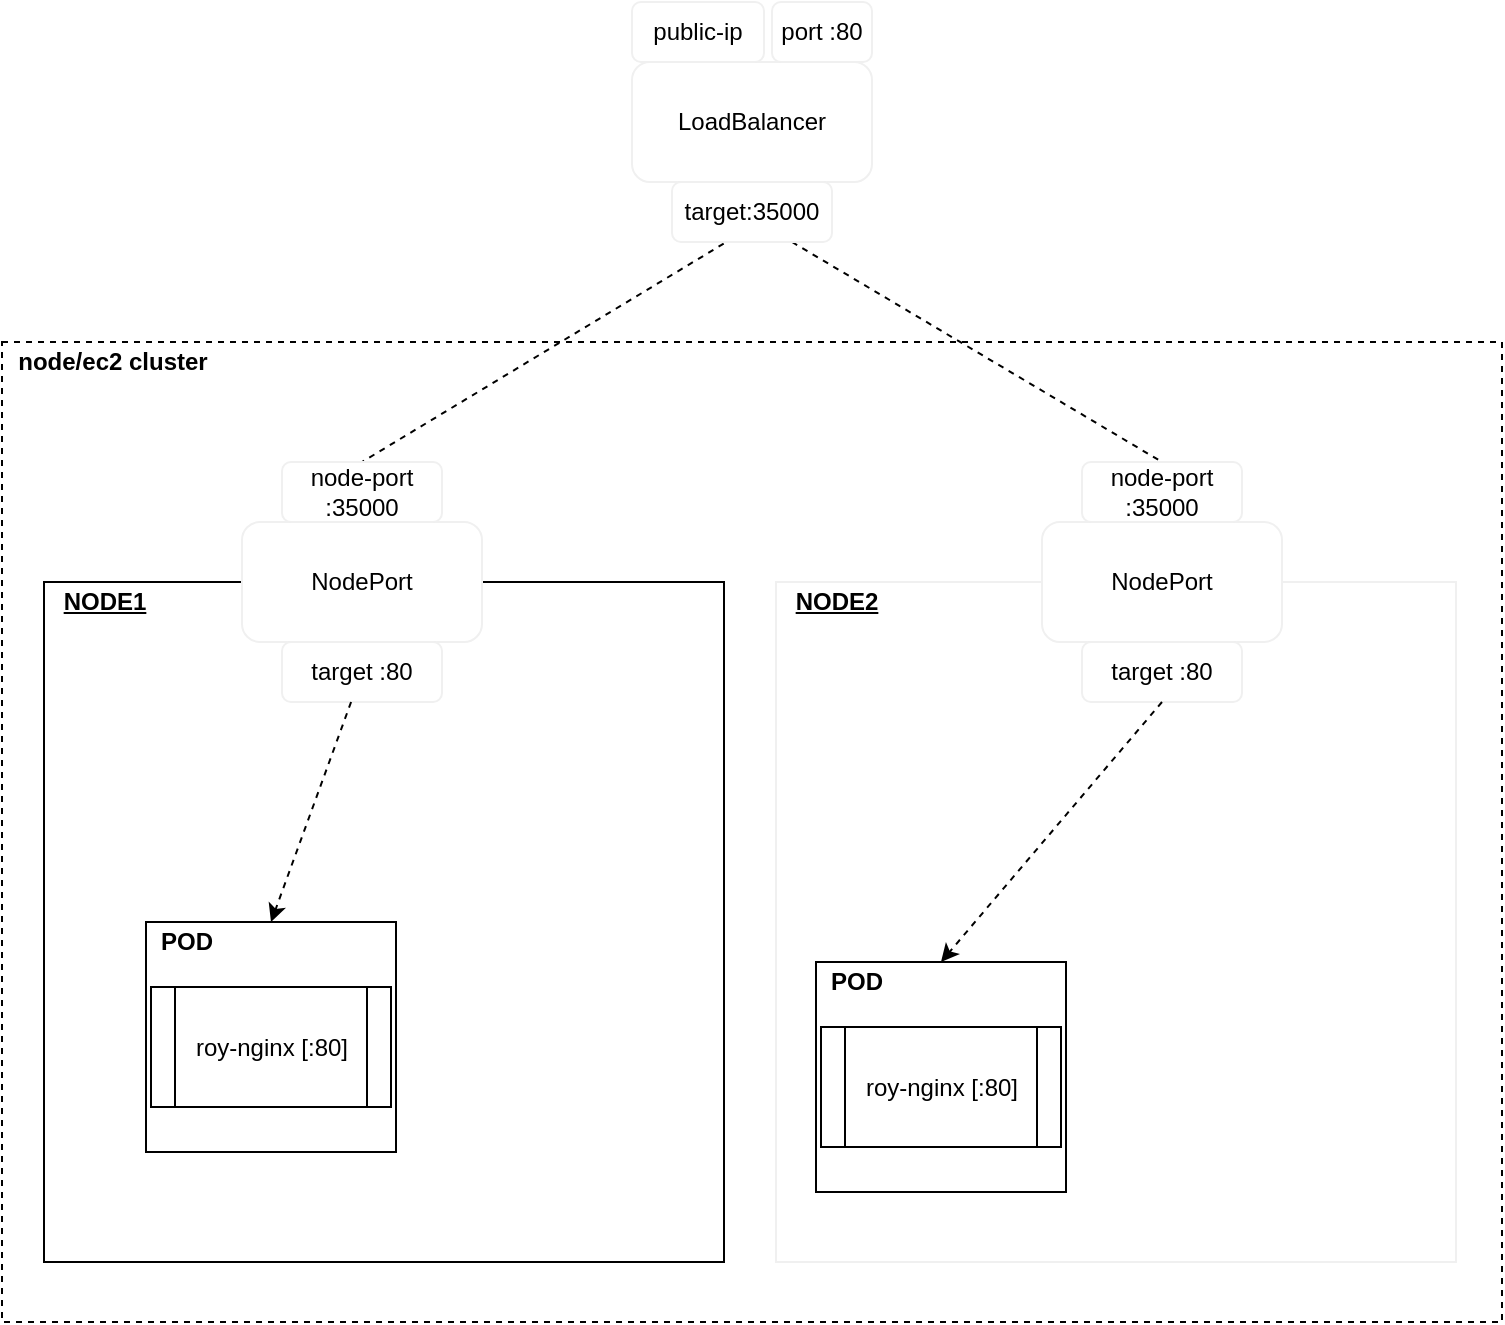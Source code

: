 <mxfile version="13.6.5">
    <diagram id="gfMXXTY8nDe1PLYOiZCB" name="Page-1">
        <mxGraphModel dx="1426" dy="613" grid="1" gridSize="10" guides="1" tooltips="1" connect="1" arrows="1" fold="1" page="1" pageScale="1" pageWidth="827" pageHeight="1169" math="0" shadow="0">
            <root>
                <mxCell id="0"/>
                <mxCell id="1" parent="0"/>
                <mxCell id="44" value="" style="rounded=0;whiteSpace=wrap;html=1;dashed=1;" parent="1" vertex="1">
                    <mxGeometry x="40" y="280" width="750" height="490" as="geometry"/>
                </mxCell>
                <mxCell id="3" value="" style="whiteSpace=wrap;html=1;aspect=fixed;" parent="1" vertex="1">
                    <mxGeometry x="61" y="400" width="340" height="340" as="geometry"/>
                </mxCell>
                <mxCell id="4" value="" style="whiteSpace=wrap;html=1;aspect=fixed;strokeColor=#F0F0F0;" parent="1" vertex="1">
                    <mxGeometry x="427" y="400" width="340" height="340" as="geometry"/>
                </mxCell>
                <mxCell id="5" value="NODE1" style="text;html=1;align=center;verticalAlign=middle;resizable=0;points=[];autosize=1;fontStyle=5" parent="1" vertex="1">
                    <mxGeometry x="61" y="400" width="60" height="20" as="geometry"/>
                </mxCell>
                <mxCell id="6" value="NODE2" style="text;html=1;align=center;verticalAlign=middle;resizable=0;points=[];autosize=1;fontStyle=5" parent="1" vertex="1">
                    <mxGeometry x="427" y="400" width="60" height="20" as="geometry"/>
                </mxCell>
                <mxCell id="7" value="" style="group;fillColor=#0050ef;strokeColor=#001DBC;fontColor=#ffffff;" parent="1" vertex="1" connectable="0">
                    <mxGeometry x="112" y="570" width="125" height="115" as="geometry"/>
                </mxCell>
                <mxCell id="8" value="" style="rounded=0;whiteSpace=wrap;html=1;" parent="7" vertex="1">
                    <mxGeometry width="125" height="115" as="geometry"/>
                </mxCell>
                <mxCell id="9" value="roy-nginx [:80]" style="shape=process;whiteSpace=wrap;html=1;backgroundOutline=1;" parent="7" vertex="1">
                    <mxGeometry x="2.5" y="32.5" width="120" height="60" as="geometry"/>
                </mxCell>
                <mxCell id="10" value="POD" style="text;html=1;align=center;verticalAlign=middle;resizable=0;points=[];autosize=1;fontStyle=1" parent="7" vertex="1">
                    <mxGeometry width="40" height="20" as="geometry"/>
                </mxCell>
                <mxCell id="11" value="" style="group" parent="1" vertex="1" connectable="0">
                    <mxGeometry x="447" y="590" width="125" height="115" as="geometry"/>
                </mxCell>
                <mxCell id="12" value="" style="rounded=0;whiteSpace=wrap;html=1;" parent="11" vertex="1">
                    <mxGeometry width="125" height="115" as="geometry"/>
                </mxCell>
                <mxCell id="13" value="roy-nginx [:80]" style="shape=process;whiteSpace=wrap;html=1;backgroundOutline=1;" parent="11" vertex="1">
                    <mxGeometry x="2.5" y="32.5" width="120" height="60" as="geometry"/>
                </mxCell>
                <mxCell id="14" value="POD" style="text;html=1;align=center;verticalAlign=middle;resizable=0;points=[];autosize=1;fontStyle=1" parent="11" vertex="1">
                    <mxGeometry width="40" height="20" as="geometry"/>
                </mxCell>
                <mxCell id="23" style="edgeStyle=none;rounded=0;orthogonalLoop=1;jettySize=auto;html=1;exitX=0.323;exitY=1.027;exitDx=0;exitDy=0;entryX=0.5;entryY=0;entryDx=0;entryDy=0;dashed=1;endArrow=none;endFill=0;exitPerimeter=0;" parent="1" source="46" target="36" edge="1">
                    <mxGeometry relative="1" as="geometry">
                        <mxPoint x="420" y="230" as="sourcePoint"/>
                    </mxGeometry>
                </mxCell>
                <mxCell id="24" style="edgeStyle=none;rounded=0;orthogonalLoop=1;jettySize=auto;html=1;exitX=0.75;exitY=1;exitDx=0;exitDy=0;entryX=0.5;entryY=0;entryDx=0;entryDy=0;dashed=1;endArrow=none;endFill=0;" parent="1" source="46" target="31" edge="1">
                    <mxGeometry relative="1" as="geometry">
                        <mxPoint x="460" y="230" as="sourcePoint"/>
                    </mxGeometry>
                </mxCell>
                <mxCell id="32" value="" style="group" parent="1" vertex="1" connectable="0">
                    <mxGeometry x="560" y="340" width="120" height="120" as="geometry"/>
                </mxCell>
                <mxCell id="26" value="NodePort" style="rounded=1;whiteSpace=wrap;html=1;strokeColor=#F0F0F0;" parent="32" vertex="1">
                    <mxGeometry y="30" width="120" height="60" as="geometry"/>
                </mxCell>
                <mxCell id="27" value="target :80" style="rounded=1;whiteSpace=wrap;html=1;strokeColor=#F0F0F0;" parent="32" vertex="1">
                    <mxGeometry x="20" y="90" width="80" height="30" as="geometry"/>
                </mxCell>
                <mxCell id="31" value="node-port :35000" style="rounded=1;whiteSpace=wrap;html=1;strokeColor=#F0F0F0;" parent="32" vertex="1">
                    <mxGeometry x="20" width="80" height="30" as="geometry"/>
                </mxCell>
                <mxCell id="33" value="" style="group" parent="1" vertex="1" connectable="0">
                    <mxGeometry x="160" y="340" width="120" height="120" as="geometry"/>
                </mxCell>
                <mxCell id="34" value="NodePort" style="rounded=1;whiteSpace=wrap;html=1;strokeColor=#F0F0F0;" parent="33" vertex="1">
                    <mxGeometry y="30" width="120" height="60" as="geometry"/>
                </mxCell>
                <mxCell id="35" value="target :80" style="rounded=1;whiteSpace=wrap;html=1;strokeColor=#F0F0F0;" parent="33" vertex="1">
                    <mxGeometry x="20" y="90" width="80" height="30" as="geometry"/>
                </mxCell>
                <mxCell id="36" value="node-port :35000" style="rounded=1;whiteSpace=wrap;html=1;strokeColor=#F0F0F0;" parent="33" vertex="1">
                    <mxGeometry x="20" width="80" height="30" as="geometry"/>
                </mxCell>
                <mxCell id="39" style="rounded=0;orthogonalLoop=1;jettySize=auto;html=1;exitX=0.5;exitY=1;exitDx=0;exitDy=0;entryX=0.5;entryY=0;entryDx=0;entryDy=0;dashed=1;" parent="1" source="27" target="12" edge="1">
                    <mxGeometry relative="1" as="geometry"/>
                </mxCell>
                <mxCell id="40" style="edgeStyle=none;rounded=0;orthogonalLoop=1;jettySize=auto;html=1;entryX=0.5;entryY=0;entryDx=0;entryDy=0;dashed=1;" parent="1" source="35" target="8" edge="1">
                    <mxGeometry relative="1" as="geometry"/>
                </mxCell>
                <mxCell id="45" value="&lt;b&gt;node/ec2 cluster&lt;/b&gt;" style="text;html=1;align=center;verticalAlign=middle;resizable=0;points=[];autosize=1;" parent="1" vertex="1">
                    <mxGeometry x="40" y="280" width="110" height="20" as="geometry"/>
                </mxCell>
                <mxCell id="47" value="" style="group" parent="1" vertex="1" connectable="0">
                    <mxGeometry x="355" y="110" width="120" height="120" as="geometry"/>
                </mxCell>
                <mxCell id="43" value="" style="group" parent="47" vertex="1" connectable="0">
                    <mxGeometry width="120" height="120" as="geometry"/>
                </mxCell>
                <mxCell id="19" value="" style="group" parent="43" vertex="1" connectable="0">
                    <mxGeometry y="30" width="120" height="90" as="geometry"/>
                </mxCell>
                <mxCell id="20" value="LoadBalancer" style="rounded=1;whiteSpace=wrap;html=1;strokeColor=#F0F0F0;" parent="19" vertex="1">
                    <mxGeometry width="120" height="60" as="geometry"/>
                </mxCell>
                <mxCell id="46" value="target:35000" style="rounded=1;whiteSpace=wrap;html=1;strokeColor=#F0F0F0;" parent="19" vertex="1">
                    <mxGeometry x="20" y="60" width="80" height="30" as="geometry"/>
                </mxCell>
                <mxCell id="37" value="port :80" style="rounded=1;whiteSpace=wrap;html=1;strokeColor=#F0F0F0;" parent="43" vertex="1">
                    <mxGeometry x="70" width="50" height="30" as="geometry"/>
                </mxCell>
                <mxCell id="41" value="public-ip" style="rounded=1;whiteSpace=wrap;html=1;strokeColor=#F0F0F0;" parent="43" vertex="1">
                    <mxGeometry width="66" height="30" as="geometry"/>
                </mxCell>
            </root>
        </mxGraphModel>
    </diagram>
</mxfile>